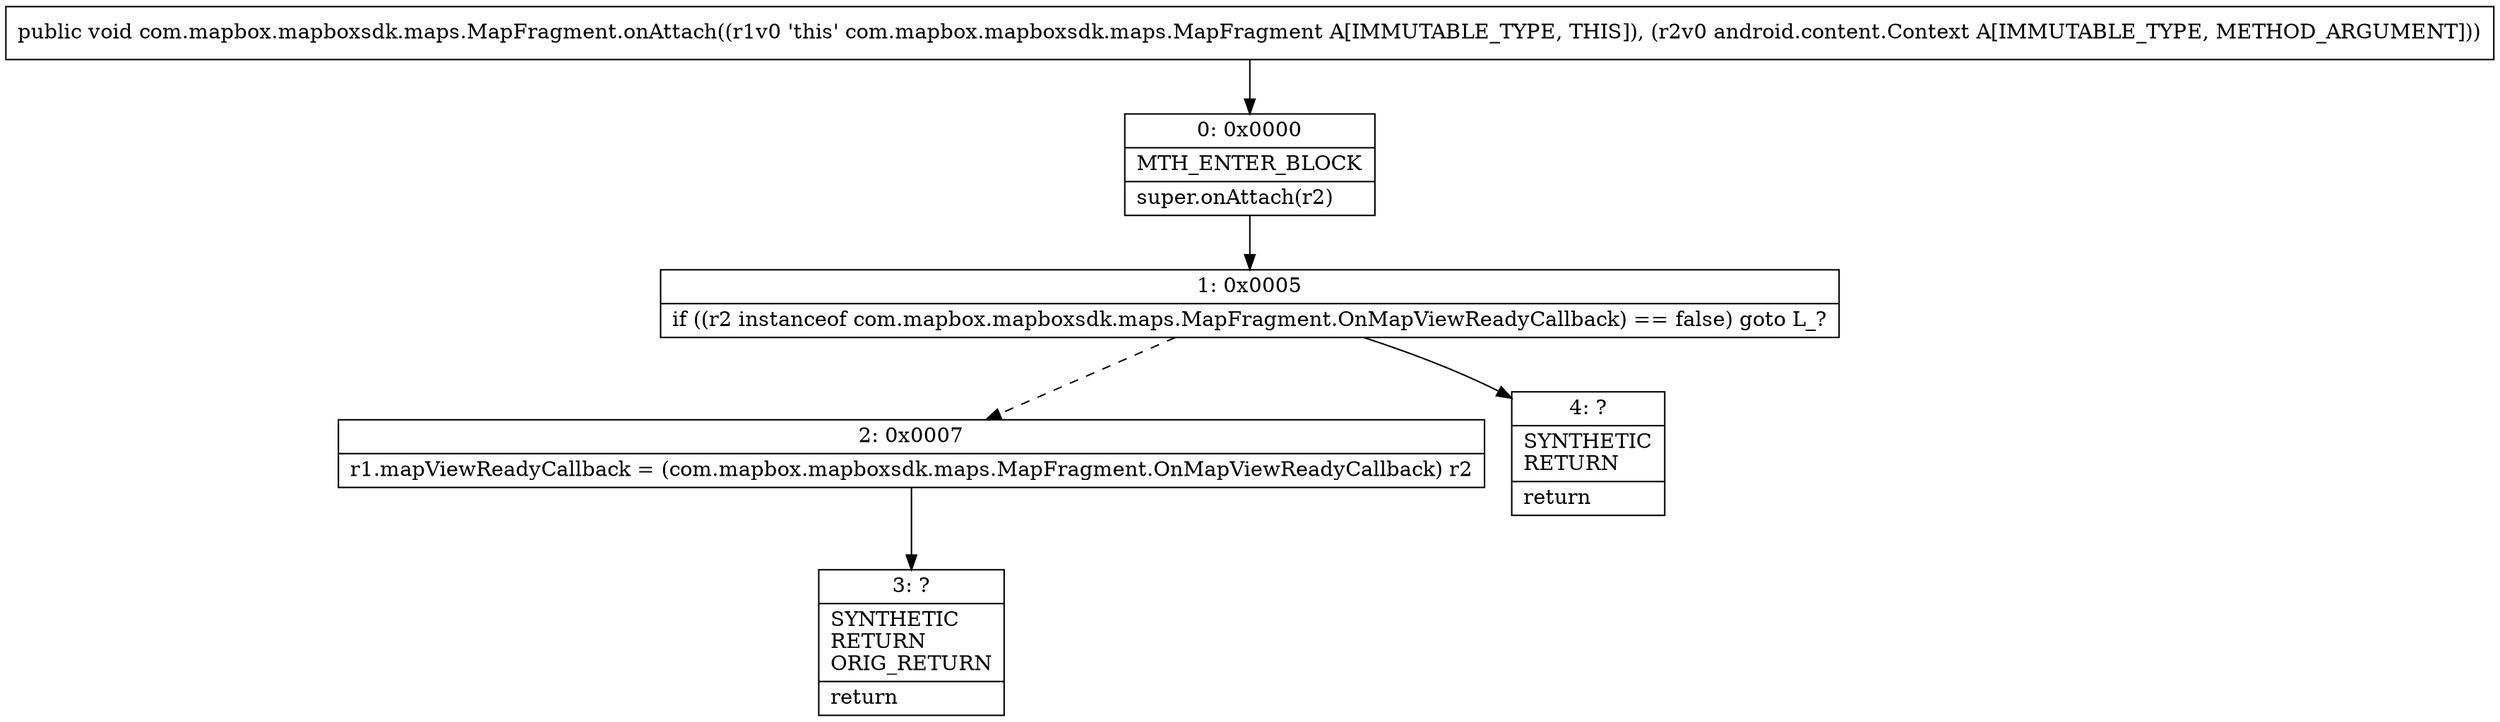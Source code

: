 digraph "CFG forcom.mapbox.mapboxsdk.maps.MapFragment.onAttach(Landroid\/content\/Context;)V" {
Node_0 [shape=record,label="{0\:\ 0x0000|MTH_ENTER_BLOCK\l|super.onAttach(r2)\l}"];
Node_1 [shape=record,label="{1\:\ 0x0005|if ((r2 instanceof com.mapbox.mapboxsdk.maps.MapFragment.OnMapViewReadyCallback) == false) goto L_?\l}"];
Node_2 [shape=record,label="{2\:\ 0x0007|r1.mapViewReadyCallback = (com.mapbox.mapboxsdk.maps.MapFragment.OnMapViewReadyCallback) r2\l}"];
Node_3 [shape=record,label="{3\:\ ?|SYNTHETIC\lRETURN\lORIG_RETURN\l|return\l}"];
Node_4 [shape=record,label="{4\:\ ?|SYNTHETIC\lRETURN\l|return\l}"];
MethodNode[shape=record,label="{public void com.mapbox.mapboxsdk.maps.MapFragment.onAttach((r1v0 'this' com.mapbox.mapboxsdk.maps.MapFragment A[IMMUTABLE_TYPE, THIS]), (r2v0 android.content.Context A[IMMUTABLE_TYPE, METHOD_ARGUMENT])) }"];
MethodNode -> Node_0;
Node_0 -> Node_1;
Node_1 -> Node_2[style=dashed];
Node_1 -> Node_4;
Node_2 -> Node_3;
}

